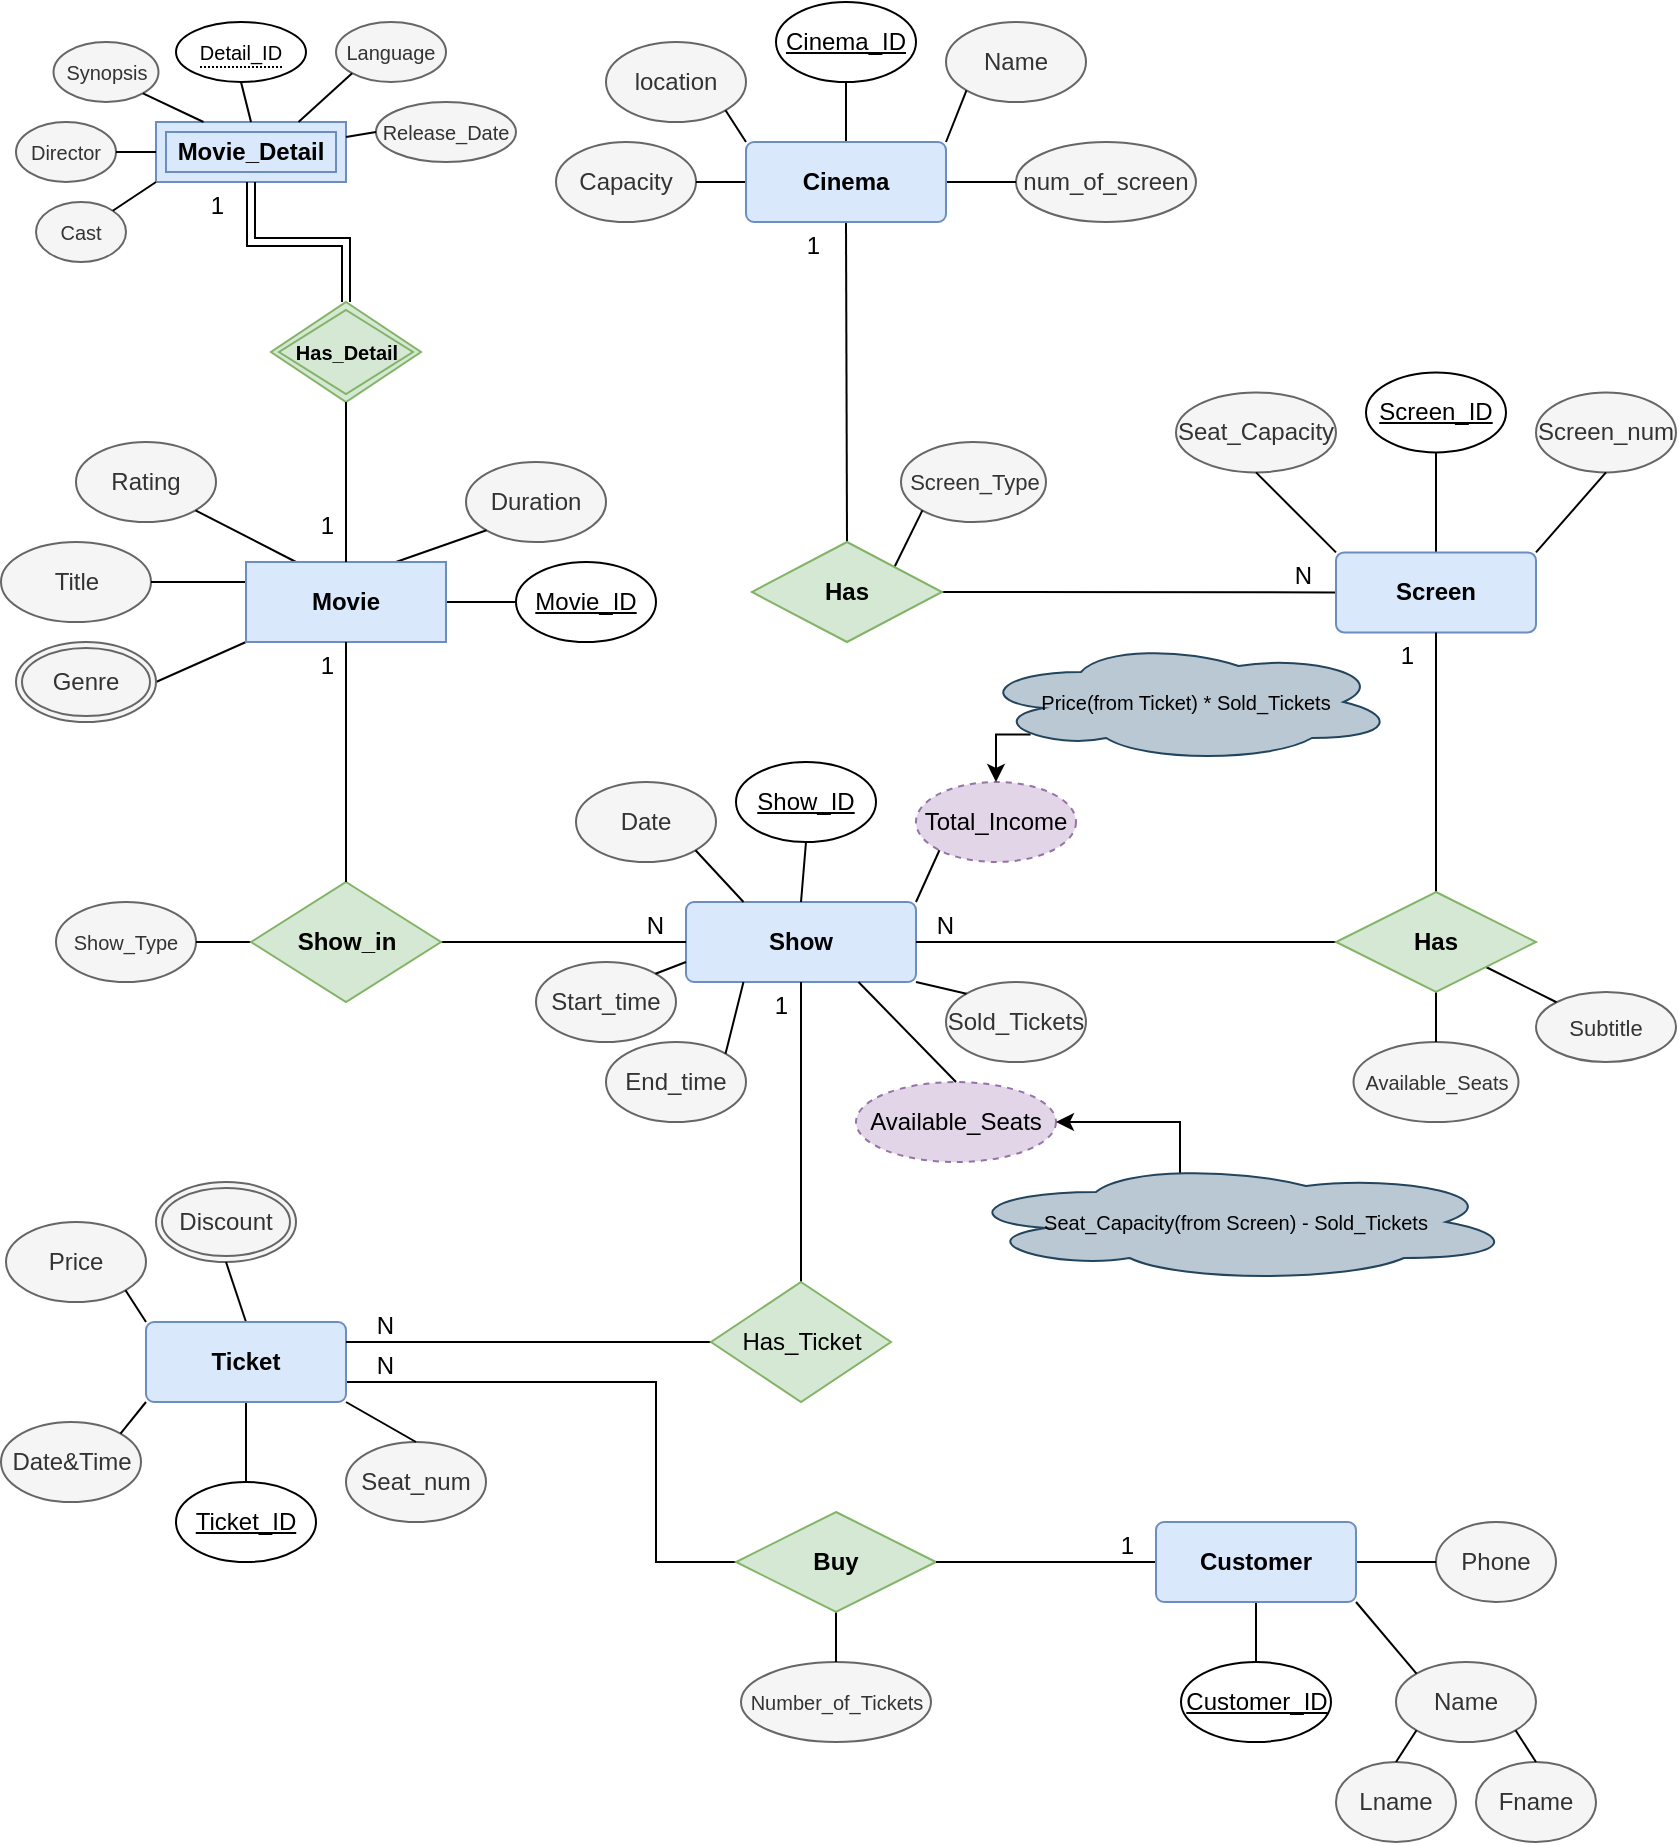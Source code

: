<mxfile version="24.8.4">
  <diagram name="Page-1" id="7yY_kA9gd9Qw0ZEYXvrO">
    <mxGraphModel dx="1615" dy="803" grid="1" gridSize="10" guides="1" tooltips="1" connect="1" arrows="1" fold="1" page="1" pageScale="1" pageWidth="850" pageHeight="1100" math="0" shadow="0">
      <root>
        <mxCell id="0" />
        <mxCell id="1" parent="0" />
        <mxCell id="ie0-aMVQ24yn6wTCqgOi-12" value="Screen_ID" style="ellipse;whiteSpace=wrap;html=1;align=center;fontStyle=4;" parent="1" vertex="1">
          <mxGeometry x="685" y="185.19" width="70" height="40" as="geometry" />
        </mxCell>
        <mxCell id="ie0-aMVQ24yn6wTCqgOi-13" value="Screen_num" style="ellipse;whiteSpace=wrap;html=1;align=center;fillColor=#f5f5f5;strokeColor=#666666;fontColor=#333333;" parent="1" vertex="1">
          <mxGeometry x="770" y="195.19" width="70" height="40" as="geometry" />
        </mxCell>
        <mxCell id="ie0-aMVQ24yn6wTCqgOi-25" value="Seat_Capacity" style="ellipse;whiteSpace=wrap;html=1;align=center;fillColor=#f5f5f5;fontColor=#333333;strokeColor=#666666;" parent="1" vertex="1">
          <mxGeometry x="590" y="195.19" width="80" height="40" as="geometry" />
        </mxCell>
        <mxCell id="ie0-aMVQ24yn6wTCqgOi-28" value="" style="endArrow=none;html=1;rounded=0;exitX=0.5;exitY=1;exitDx=0;exitDy=0;entryX=0.5;entryY=0;entryDx=0;entryDy=0;" parent="1" source="ie0-aMVQ24yn6wTCqgOi-12" target="OuSTgRVaoOre14ZgcIe2-34" edge="1">
          <mxGeometry relative="1" as="geometry">
            <mxPoint x="420" y="355.19" as="sourcePoint" />
            <mxPoint x="720" y="265.19" as="targetPoint" />
          </mxGeometry>
        </mxCell>
        <mxCell id="ie0-aMVQ24yn6wTCqgOi-32" value="" style="endArrow=none;html=1;rounded=0;entryX=0.5;entryY=1;entryDx=0;entryDy=0;exitX=1;exitY=0;exitDx=0;exitDy=0;" parent="1" source="OuSTgRVaoOre14ZgcIe2-34" target="ie0-aMVQ24yn6wTCqgOi-13" edge="1">
          <mxGeometry relative="1" as="geometry">
            <mxPoint x="800" y="275.19" as="sourcePoint" />
            <mxPoint x="580" y="355.19" as="targetPoint" />
          </mxGeometry>
        </mxCell>
        <mxCell id="ie0-aMVQ24yn6wTCqgOi-33" value="" style="endArrow=none;html=1;rounded=0;exitX=0.5;exitY=1;exitDx=0;exitDy=0;entryX=0;entryY=0;entryDx=0;entryDy=0;" parent="1" source="ie0-aMVQ24yn6wTCqgOi-25" target="OuSTgRVaoOre14ZgcIe2-34" edge="1">
          <mxGeometry relative="1" as="geometry">
            <mxPoint x="420" y="355.19" as="sourcePoint" />
            <mxPoint x="630" y="265.19" as="targetPoint" />
          </mxGeometry>
        </mxCell>
        <mxCell id="ie0-aMVQ24yn6wTCqgOi-49" value="Customer_ID" style="ellipse;whiteSpace=wrap;html=1;align=center;fontStyle=4;" parent="1" vertex="1">
          <mxGeometry x="592.5" y="830" width="75" height="40" as="geometry" />
        </mxCell>
        <mxCell id="ie0-aMVQ24yn6wTCqgOi-96" value="Duration" style="ellipse;whiteSpace=wrap;html=1;align=center;fillColor=#f5f5f5;fontColor=#333333;strokeColor=#666666;" parent="1" vertex="1">
          <mxGeometry x="235" y="230" width="70" height="40" as="geometry" />
        </mxCell>
        <mxCell id="ie0-aMVQ24yn6wTCqgOi-97" value="Rating" style="ellipse;whiteSpace=wrap;html=1;align=center;fillColor=#f5f5f5;fontColor=#333333;strokeColor=#666666;" parent="1" vertex="1">
          <mxGeometry x="40" y="220" width="70" height="40" as="geometry" />
        </mxCell>
        <mxCell id="ie0-aMVQ24yn6wTCqgOi-98" value="Movie_ID" style="ellipse;whiteSpace=wrap;html=1;align=center;fontStyle=4;" parent="1" vertex="1">
          <mxGeometry x="260" y="280" width="70" height="40" as="geometry" />
        </mxCell>
        <mxCell id="ie0-aMVQ24yn6wTCqgOi-99" value="Title" style="ellipse;whiteSpace=wrap;html=1;align=center;fillColor=#f5f5f5;strokeColor=#666666;fontColor=#333333;" parent="1" vertex="1">
          <mxGeometry x="2.5" y="270" width="75" height="40" as="geometry" />
        </mxCell>
        <mxCell id="ie0-aMVQ24yn6wTCqgOi-101" value="" style="endArrow=none;html=1;rounded=0;exitX=0;exitY=0.5;exitDx=0;exitDy=0;entryX=1;entryY=0.5;entryDx=0;entryDy=0;" parent="1" source="ie0-aMVQ24yn6wTCqgOi-98" target="OuSTgRVaoOre14ZgcIe2-38" edge="1">
          <mxGeometry relative="1" as="geometry">
            <mxPoint x="310" y="370" as="sourcePoint" />
            <mxPoint x="170" y="270" as="targetPoint" />
          </mxGeometry>
        </mxCell>
        <mxCell id="ie0-aMVQ24yn6wTCqgOi-102" value="" style="endArrow=none;html=1;rounded=0;exitX=0;exitY=1;exitDx=0;exitDy=0;entryX=0.75;entryY=0;entryDx=0;entryDy=0;" parent="1" source="ie0-aMVQ24yn6wTCqgOi-96" target="OuSTgRVaoOre14ZgcIe2-38" edge="1">
          <mxGeometry relative="1" as="geometry">
            <mxPoint x="310" y="370" as="sourcePoint" />
            <mxPoint x="200" y="260" as="targetPoint" />
          </mxGeometry>
        </mxCell>
        <mxCell id="ie0-aMVQ24yn6wTCqgOi-103" value="" style="endArrow=none;html=1;rounded=0;exitX=1;exitY=0.5;exitDx=0;exitDy=0;entryX=0;entryY=1;entryDx=0;entryDy=0;" parent="1" source="46AwzzbZPbfPcskhHzXD-44" target="OuSTgRVaoOre14ZgcIe2-38" edge="1">
          <mxGeometry relative="1" as="geometry">
            <mxPoint x="100" y="340" as="sourcePoint" />
            <mxPoint x="130" y="340" as="targetPoint" />
          </mxGeometry>
        </mxCell>
        <mxCell id="ie0-aMVQ24yn6wTCqgOi-104" value="" style="endArrow=none;html=1;rounded=0;exitX=1;exitY=0.5;exitDx=0;exitDy=0;entryX=0;entryY=0.25;entryDx=0;entryDy=0;" parent="1" source="ie0-aMVQ24yn6wTCqgOi-99" target="OuSTgRVaoOre14ZgcIe2-38" edge="1">
          <mxGeometry relative="1" as="geometry">
            <mxPoint x="310" y="370" as="sourcePoint" />
            <mxPoint x="110" y="300" as="targetPoint" />
          </mxGeometry>
        </mxCell>
        <mxCell id="ie0-aMVQ24yn6wTCqgOi-105" value="" style="endArrow=none;html=1;rounded=0;exitX=1;exitY=1;exitDx=0;exitDy=0;entryX=0.25;entryY=0;entryDx=0;entryDy=0;" parent="1" source="ie0-aMVQ24yn6wTCqgOi-97" target="OuSTgRVaoOre14ZgcIe2-38" edge="1">
          <mxGeometry relative="1" as="geometry">
            <mxPoint x="310" y="370" as="sourcePoint" />
            <mxPoint x="150" y="260" as="targetPoint" />
          </mxGeometry>
        </mxCell>
        <mxCell id="ie0-aMVQ24yn6wTCqgOi-139" value="Name" style="ellipse;whiteSpace=wrap;html=1;align=center;fillColor=#f5f5f5;fontColor=#333333;strokeColor=#666666;" parent="1" vertex="1">
          <mxGeometry x="700" y="830" width="70" height="40" as="geometry" />
        </mxCell>
        <mxCell id="ie0-aMVQ24yn6wTCqgOi-140" style="edgeStyle=orthogonalEdgeStyle;rounded=0;orthogonalLoop=1;jettySize=auto;html=1;exitX=0.5;exitY=1;exitDx=0;exitDy=0;" parent="1" edge="1">
          <mxGeometry relative="1" as="geometry">
            <mxPoint x="630" y="800" as="sourcePoint" />
            <mxPoint x="630" y="800" as="targetPoint" />
          </mxGeometry>
        </mxCell>
        <mxCell id="ie0-aMVQ24yn6wTCqgOi-141" value="" style="endArrow=none;html=1;rounded=0;entryX=0.5;entryY=0;entryDx=0;entryDy=0;exitX=0.5;exitY=1;exitDx=0;exitDy=0;" parent="1" source="OuSTgRVaoOre14ZgcIe2-52" target="ie0-aMVQ24yn6wTCqgOi-49" edge="1">
          <mxGeometry relative="1" as="geometry">
            <mxPoint x="600" y="820" as="sourcePoint" />
            <mxPoint x="637" y="866" as="targetPoint" />
          </mxGeometry>
        </mxCell>
        <mxCell id="ie0-aMVQ24yn6wTCqgOi-142" value="" style="endArrow=none;html=1;rounded=0;entryX=0;entryY=0;entryDx=0;entryDy=0;exitX=1;exitY=1;exitDx=0;exitDy=0;" parent="1" source="OuSTgRVaoOre14ZgcIe2-52" target="ie0-aMVQ24yn6wTCqgOi-139" edge="1">
          <mxGeometry relative="1" as="geometry">
            <mxPoint x="730" y="820" as="sourcePoint" />
            <mxPoint x="737" y="856" as="targetPoint" />
          </mxGeometry>
        </mxCell>
        <mxCell id="ie0-aMVQ24yn6wTCqgOi-143" value="Ticket_ID" style="ellipse;whiteSpace=wrap;html=1;align=center;fontStyle=4;" parent="1" vertex="1">
          <mxGeometry x="90" y="740" width="70" height="40" as="geometry" />
        </mxCell>
        <mxCell id="ie0-aMVQ24yn6wTCqgOi-145" value="Seat_num" style="ellipse;whiteSpace=wrap;html=1;align=center;fillColor=#f5f5f5;fontColor=#333333;strokeColor=#666666;" parent="1" vertex="1">
          <mxGeometry x="175" y="720" width="70" height="40" as="geometry" />
        </mxCell>
        <mxCell id="ie0-aMVQ24yn6wTCqgOi-146" value="Price" style="ellipse;whiteSpace=wrap;html=1;align=center;fillColor=#f5f5f5;fontColor=#333333;strokeColor=#666666;" parent="1" vertex="1">
          <mxGeometry x="5" y="610" width="70" height="40" as="geometry" />
        </mxCell>
        <mxCell id="ie0-aMVQ24yn6wTCqgOi-147" value="" style="endArrow=none;html=1;rounded=0;entryX=0.5;entryY=0;entryDx=0;entryDy=0;exitX=1;exitY=1;exitDx=0;exitDy=0;" parent="1" source="OuSTgRVaoOre14ZgcIe2-42" target="ie0-aMVQ24yn6wTCqgOi-145" edge="1">
          <mxGeometry relative="1" as="geometry">
            <mxPoint x="170" y="710" as="sourcePoint" />
            <mxPoint x="205" y="690" as="targetPoint" />
          </mxGeometry>
        </mxCell>
        <mxCell id="ie0-aMVQ24yn6wTCqgOi-149" value="" style="endArrow=none;html=1;rounded=0;exitX=1;exitY=1;exitDx=0;exitDy=0;entryX=0;entryY=0;entryDx=0;entryDy=0;" parent="1" source="ie0-aMVQ24yn6wTCqgOi-146" target="OuSTgRVaoOre14ZgcIe2-42" edge="1">
          <mxGeometry relative="1" as="geometry">
            <mxPoint x="70" y="650" as="sourcePoint" />
            <mxPoint x="50" y="670" as="targetPoint" />
          </mxGeometry>
        </mxCell>
        <mxCell id="ie0-aMVQ24yn6wTCqgOi-150" value="" style="endArrow=none;html=1;rounded=0;exitX=0.5;exitY=0;exitDx=0;exitDy=0;entryX=0.5;entryY=1;entryDx=0;entryDy=0;" parent="1" source="ie0-aMVQ24yn6wTCqgOi-143" target="OuSTgRVaoOre14ZgcIe2-42" edge="1">
          <mxGeometry relative="1" as="geometry">
            <mxPoint x="45" y="690" as="sourcePoint" />
            <mxPoint x="140" y="710" as="targetPoint" />
          </mxGeometry>
        </mxCell>
        <mxCell id="46AwzzbZPbfPcskhHzXD-2" value="Cinema_ID" style="ellipse;whiteSpace=wrap;html=1;align=center;fontStyle=4;" parent="1" vertex="1">
          <mxGeometry x="390" width="70" height="40" as="geometry" />
        </mxCell>
        <mxCell id="46AwzzbZPbfPcskhHzXD-14" value="&lt;b&gt;Show&lt;/b&gt;" style="rounded=1;arcSize=10;whiteSpace=wrap;html=1;align=center;fillColor=#dae8fc;strokeColor=#6c8ebf;" parent="1" vertex="1">
          <mxGeometry x="345" y="450" width="115" height="40" as="geometry" />
        </mxCell>
        <mxCell id="46AwzzbZPbfPcskhHzXD-15" value="Show_ID" style="ellipse;whiteSpace=wrap;html=1;align=center;fontStyle=4;" parent="1" vertex="1">
          <mxGeometry x="370" y="380" width="70" height="40" as="geometry" />
        </mxCell>
        <mxCell id="46AwzzbZPbfPcskhHzXD-17" value="Date" style="ellipse;whiteSpace=wrap;html=1;align=center;fillColor=#f5f5f5;fontColor=#333333;strokeColor=#666666;" parent="1" vertex="1">
          <mxGeometry x="290" y="390" width="70" height="40" as="geometry" />
        </mxCell>
        <mxCell id="46AwzzbZPbfPcskhHzXD-19" value="Start_time" style="ellipse;whiteSpace=wrap;html=1;align=center;fillColor=#f5f5f5;fontColor=#333333;strokeColor=#666666;" parent="1" vertex="1">
          <mxGeometry x="270" y="480" width="70" height="40" as="geometry" />
        </mxCell>
        <mxCell id="46AwzzbZPbfPcskhHzXD-20" value="" style="endArrow=none;html=1;rounded=0;exitX=1;exitY=0;exitDx=0;exitDy=0;entryX=0;entryY=0.75;entryDx=0;entryDy=0;" parent="1" source="46AwzzbZPbfPcskhHzXD-19" target="46AwzzbZPbfPcskhHzXD-14" edge="1">
          <mxGeometry relative="1" as="geometry">
            <mxPoint x="355" y="520" as="sourcePoint" />
            <mxPoint x="515" y="520" as="targetPoint" />
          </mxGeometry>
        </mxCell>
        <mxCell id="46AwzzbZPbfPcskhHzXD-23" value="" style="endArrow=none;html=1;rounded=0;exitX=1;exitY=1;exitDx=0;exitDy=0;entryX=0.25;entryY=0;entryDx=0;entryDy=0;" parent="1" source="46AwzzbZPbfPcskhHzXD-17" target="46AwzzbZPbfPcskhHzXD-14" edge="1">
          <mxGeometry relative="1" as="geometry">
            <mxPoint x="355" y="520" as="sourcePoint" />
            <mxPoint x="344" y="440" as="targetPoint" />
          </mxGeometry>
        </mxCell>
        <mxCell id="46AwzzbZPbfPcskhHzXD-24" value="" style="endArrow=none;html=1;rounded=0;exitX=0.5;exitY=0;exitDx=0;exitDy=0;entryX=0.5;entryY=1;entryDx=0;entryDy=0;" parent="1" source="46AwzzbZPbfPcskhHzXD-14" target="46AwzzbZPbfPcskhHzXD-15" edge="1">
          <mxGeometry relative="1" as="geometry">
            <mxPoint x="430" y="430" as="sourcePoint" />
            <mxPoint x="480" y="410" as="targetPoint" />
          </mxGeometry>
        </mxCell>
        <mxCell id="46AwzzbZPbfPcskhHzXD-25" value="Name" style="ellipse;whiteSpace=wrap;html=1;align=center;fillColor=#f5f5f5;fontColor=#333333;strokeColor=#666666;" parent="1" vertex="1">
          <mxGeometry x="475" y="10" width="70" height="40" as="geometry" />
        </mxCell>
        <mxCell id="46AwzzbZPbfPcskhHzXD-26" value="location" style="ellipse;whiteSpace=wrap;html=1;align=center;fillColor=#f5f5f5;fontColor=#333333;strokeColor=#666666;" parent="1" vertex="1">
          <mxGeometry x="305" y="20" width="70" height="40" as="geometry" />
        </mxCell>
        <mxCell id="46AwzzbZPbfPcskhHzXD-27" value="num_of_screen" style="ellipse;whiteSpace=wrap;html=1;align=center;fillColor=#f5f5f5;fontColor=#333333;strokeColor=#666666;" parent="1" vertex="1">
          <mxGeometry x="510" y="70" width="90" height="40" as="geometry" />
        </mxCell>
        <mxCell id="46AwzzbZPbfPcskhHzXD-28" value="Capacity" style="ellipse;whiteSpace=wrap;html=1;align=center;fillColor=#f5f5f5;fontColor=#333333;strokeColor=#666666;" parent="1" vertex="1">
          <mxGeometry x="280" y="70" width="70" height="40" as="geometry" />
        </mxCell>
        <mxCell id="46AwzzbZPbfPcskhHzXD-29" value="" style="endArrow=none;html=1;rounded=0;entryX=0;entryY=0.5;entryDx=0;entryDy=0;exitX=1;exitY=0.5;exitDx=0;exitDy=0;" parent="1" source="OuSTgRVaoOre14ZgcIe2-33" target="46AwzzbZPbfPcskhHzXD-27" edge="1">
          <mxGeometry relative="1" as="geometry">
            <mxPoint x="500" y="120" as="sourcePoint" />
            <mxPoint x="480" y="160" as="targetPoint" />
          </mxGeometry>
        </mxCell>
        <mxCell id="46AwzzbZPbfPcskhHzXD-30" value="" style="endArrow=none;html=1;rounded=0;exitX=0;exitY=1;exitDx=0;exitDy=0;entryX=1;entryY=0;entryDx=0;entryDy=0;" parent="1" source="46AwzzbZPbfPcskhHzXD-25" target="OuSTgRVaoOre14ZgcIe2-33" edge="1">
          <mxGeometry relative="1" as="geometry">
            <mxPoint x="315" y="160" as="sourcePoint" />
            <mxPoint x="490" y="80" as="targetPoint" />
          </mxGeometry>
        </mxCell>
        <mxCell id="46AwzzbZPbfPcskhHzXD-31" value="" style="endArrow=none;html=1;rounded=0;exitX=1;exitY=0.5;exitDx=0;exitDy=0;entryX=0;entryY=0.5;entryDx=0;entryDy=0;" parent="1" source="46AwzzbZPbfPcskhHzXD-28" target="OuSTgRVaoOre14ZgcIe2-33" edge="1">
          <mxGeometry relative="1" as="geometry">
            <mxPoint x="320" y="160" as="sourcePoint" />
            <mxPoint x="370" y="110" as="targetPoint" />
          </mxGeometry>
        </mxCell>
        <mxCell id="46AwzzbZPbfPcskhHzXD-32" value="" style="endArrow=none;html=1;rounded=0;exitX=1;exitY=1;exitDx=0;exitDy=0;entryX=0;entryY=0;entryDx=0;entryDy=0;" parent="1" source="46AwzzbZPbfPcskhHzXD-26" target="OuSTgRVaoOre14ZgcIe2-33" edge="1">
          <mxGeometry relative="1" as="geometry">
            <mxPoint x="320" y="160" as="sourcePoint" />
            <mxPoint x="365" y="70" as="targetPoint" />
          </mxGeometry>
        </mxCell>
        <mxCell id="46AwzzbZPbfPcskhHzXD-33" value="" style="endArrow=none;html=1;rounded=0;exitX=0.5;exitY=1;exitDx=0;exitDy=0;entryX=0.5;entryY=0;entryDx=0;entryDy=0;" parent="1" source="46AwzzbZPbfPcskhHzXD-2" target="OuSTgRVaoOre14ZgcIe2-33" edge="1">
          <mxGeometry relative="1" as="geometry">
            <mxPoint x="320" y="160" as="sourcePoint" />
            <mxPoint x="410" y="60" as="targetPoint" />
          </mxGeometry>
        </mxCell>
        <mxCell id="46AwzzbZPbfPcskhHzXD-34" value="End_time" style="ellipse;whiteSpace=wrap;html=1;align=center;fillColor=#f5f5f5;fontColor=#333333;strokeColor=#666666;" parent="1" vertex="1">
          <mxGeometry x="305" y="520" width="70" height="40" as="geometry" />
        </mxCell>
        <mxCell id="46AwzzbZPbfPcskhHzXD-35" value="" style="endArrow=none;html=1;rounded=0;exitX=0.25;exitY=1;exitDx=0;exitDy=0;entryX=1;entryY=0;entryDx=0;entryDy=0;" parent="1" source="46AwzzbZPbfPcskhHzXD-14" target="46AwzzbZPbfPcskhHzXD-34" edge="1">
          <mxGeometry relative="1" as="geometry">
            <mxPoint x="485" y="510" as="sourcePoint" />
            <mxPoint x="525" y="490" as="targetPoint" />
          </mxGeometry>
        </mxCell>
        <mxCell id="46AwzzbZPbfPcskhHzXD-36" value="Date&amp;amp;Time" style="ellipse;whiteSpace=wrap;html=1;align=center;fillColor=#f5f5f5;fontColor=#333333;strokeColor=#666666;" parent="1" vertex="1">
          <mxGeometry x="2.5" y="710" width="70" height="40" as="geometry" />
        </mxCell>
        <mxCell id="46AwzzbZPbfPcskhHzXD-37" value="" style="endArrow=none;html=1;rounded=0;exitX=1;exitY=0;exitDx=0;exitDy=0;entryX=0;entryY=1;entryDx=0;entryDy=0;" parent="1" source="46AwzzbZPbfPcskhHzXD-36" target="OuSTgRVaoOre14ZgcIe2-42" edge="1">
          <mxGeometry relative="1" as="geometry">
            <mxPoint x="40" y="790" as="sourcePoint" />
            <mxPoint x="60" y="690" as="targetPoint" />
          </mxGeometry>
        </mxCell>
        <mxCell id="46AwzzbZPbfPcskhHzXD-38" value="Lname" style="ellipse;whiteSpace=wrap;html=1;align=center;fillColor=#f5f5f5;fontColor=#333333;strokeColor=#666666;" parent="1" vertex="1">
          <mxGeometry x="670" y="880" width="60" height="40" as="geometry" />
        </mxCell>
        <mxCell id="46AwzzbZPbfPcskhHzXD-39" value="Fname" style="ellipse;whiteSpace=wrap;html=1;align=center;fillColor=#f5f5f5;fontColor=#333333;strokeColor=#666666;" parent="1" vertex="1">
          <mxGeometry x="740" y="880" width="60" height="40" as="geometry" />
        </mxCell>
        <mxCell id="46AwzzbZPbfPcskhHzXD-40" value="" style="endArrow=none;html=1;rounded=0;entryX=0.5;entryY=0;entryDx=0;entryDy=0;exitX=0;exitY=1;exitDx=0;exitDy=0;" parent="1" source="ie0-aMVQ24yn6wTCqgOi-139" target="46AwzzbZPbfPcskhHzXD-38" edge="1">
          <mxGeometry relative="1" as="geometry">
            <mxPoint x="690" y="880" as="sourcePoint" />
            <mxPoint x="688" y="910" as="targetPoint" />
          </mxGeometry>
        </mxCell>
        <mxCell id="46AwzzbZPbfPcskhHzXD-41" value="" style="endArrow=none;html=1;rounded=0;entryX=0.5;entryY=0;entryDx=0;entryDy=0;exitX=1;exitY=1;exitDx=0;exitDy=0;" parent="1" source="ie0-aMVQ24yn6wTCqgOi-139" target="46AwzzbZPbfPcskhHzXD-39" edge="1">
          <mxGeometry relative="1" as="geometry">
            <mxPoint x="750" y="890" as="sourcePoint" />
            <mxPoint x="740" y="936" as="targetPoint" />
          </mxGeometry>
        </mxCell>
        <mxCell id="46AwzzbZPbfPcskhHzXD-42" value="Phone" style="ellipse;whiteSpace=wrap;html=1;align=center;fillColor=#f5f5f5;fontColor=#333333;strokeColor=#666666;" parent="1" vertex="1">
          <mxGeometry x="720" y="760" width="60" height="40" as="geometry" />
        </mxCell>
        <mxCell id="46AwzzbZPbfPcskhHzXD-43" value="" style="endArrow=none;html=1;rounded=0;entryX=0;entryY=0.5;entryDx=0;entryDy=0;exitX=1;exitY=0.5;exitDx=0;exitDy=0;" parent="1" source="OuSTgRVaoOre14ZgcIe2-52" target="46AwzzbZPbfPcskhHzXD-42" edge="1">
          <mxGeometry relative="1" as="geometry">
            <mxPoint x="710" y="750" as="sourcePoint" />
            <mxPoint x="740" y="860" as="targetPoint" />
          </mxGeometry>
        </mxCell>
        <mxCell id="46AwzzbZPbfPcskhHzXD-44" value="Genre" style="ellipse;shape=doubleEllipse;margin=3;whiteSpace=wrap;html=1;align=center;fillColor=#f5f5f5;strokeColor=#666666;fontColor=#333333;" parent="1" vertex="1">
          <mxGeometry x="10" y="320" width="70" height="40" as="geometry" />
        </mxCell>
        <mxCell id="46AwzzbZPbfPcskhHzXD-45" value="Discount" style="ellipse;shape=doubleEllipse;margin=3;whiteSpace=wrap;html=1;align=center;fillColor=#f5f5f5;fontColor=#333333;strokeColor=#666666;" parent="1" vertex="1">
          <mxGeometry x="80" y="590" width="70" height="40" as="geometry" />
        </mxCell>
        <mxCell id="46AwzzbZPbfPcskhHzXD-46" value="" style="endArrow=none;html=1;rounded=0;exitX=0.5;exitY=1;exitDx=0;exitDy=0;entryX=0.5;entryY=0;entryDx=0;entryDy=0;" parent="1" source="46AwzzbZPbfPcskhHzXD-45" target="OuSTgRVaoOre14ZgcIe2-42" edge="1">
          <mxGeometry relative="1" as="geometry">
            <mxPoint x="200" y="610" as="sourcePoint" />
            <mxPoint x="140" y="650" as="targetPoint" />
          </mxGeometry>
        </mxCell>
        <mxCell id="46AwzzbZPbfPcskhHzXD-55" value="" style="endArrow=none;html=1;rounded=0;exitX=1;exitY=0.5;exitDx=0;exitDy=0;entryX=0;entryY=0.5;entryDx=0;entryDy=0;" parent="1" source="OuSTgRVaoOre14ZgcIe2-32" target="OuSTgRVaoOre14ZgcIe2-34" edge="1">
          <mxGeometry relative="1" as="geometry">
            <mxPoint x="510" y="310" as="sourcePoint" />
            <mxPoint x="640" y="340" as="targetPoint" />
          </mxGeometry>
        </mxCell>
        <mxCell id="46AwzzbZPbfPcskhHzXD-56" value="N" style="resizable=0;html=1;whiteSpace=wrap;align=right;verticalAlign=bottom;" parent="46AwzzbZPbfPcskhHzXD-55" connectable="0" vertex="1">
          <mxGeometry x="1" relative="1" as="geometry">
            <mxPoint x="-10" as="offset" />
          </mxGeometry>
        </mxCell>
        <mxCell id="46AwzzbZPbfPcskhHzXD-60" value="" style="endArrow=none;html=1;rounded=0;entryX=1;entryY=0.5;entryDx=0;entryDy=0;exitX=0;exitY=0.5;exitDx=0;exitDy=0;" parent="1" source="OuSTgRVaoOre14ZgcIe2-37" target="46AwzzbZPbfPcskhHzXD-14" edge="1">
          <mxGeometry relative="1" as="geometry">
            <mxPoint x="660" y="520" as="sourcePoint" />
            <mxPoint x="670" y="580" as="targetPoint" />
          </mxGeometry>
        </mxCell>
        <mxCell id="46AwzzbZPbfPcskhHzXD-61" value="N" style="resizable=0;html=1;whiteSpace=wrap;align=right;verticalAlign=bottom;" parent="46AwzzbZPbfPcskhHzXD-60" connectable="0" vertex="1">
          <mxGeometry x="1" relative="1" as="geometry">
            <mxPoint x="20" as="offset" />
          </mxGeometry>
        </mxCell>
        <mxCell id="46AwzzbZPbfPcskhHzXD-65" value="" style="endArrow=none;html=1;rounded=0;entryX=0;entryY=0.5;entryDx=0;entryDy=0;exitX=1;exitY=0.5;exitDx=0;exitDy=0;" parent="1" source="OuSTgRVaoOre14ZgcIe2-39" target="46AwzzbZPbfPcskhHzXD-14" edge="1">
          <mxGeometry relative="1" as="geometry">
            <mxPoint x="240" y="460" as="sourcePoint" />
            <mxPoint x="310" y="460" as="targetPoint" />
          </mxGeometry>
        </mxCell>
        <mxCell id="46AwzzbZPbfPcskhHzXD-66" value="N" style="resizable=0;html=1;whiteSpace=wrap;align=right;verticalAlign=bottom;" parent="46AwzzbZPbfPcskhHzXD-65" connectable="0" vertex="1">
          <mxGeometry x="1" relative="1" as="geometry">
            <mxPoint x="-10" as="offset" />
          </mxGeometry>
        </mxCell>
        <mxCell id="46AwzzbZPbfPcskhHzXD-70" value="" style="endArrow=none;html=1;rounded=0;entryX=0.5;entryY=1;entryDx=0;entryDy=0;exitX=0.5;exitY=0;exitDx=0;exitDy=0;" parent="1" source="OuSTgRVaoOre14ZgcIe2-47" target="46AwzzbZPbfPcskhHzXD-14" edge="1">
          <mxGeometry relative="1" as="geometry">
            <mxPoint x="460" y="630" as="sourcePoint" />
            <mxPoint x="400" y="690" as="targetPoint" />
          </mxGeometry>
        </mxCell>
        <mxCell id="46AwzzbZPbfPcskhHzXD-71" value="1" style="resizable=0;html=1;whiteSpace=wrap;align=right;verticalAlign=bottom;" parent="46AwzzbZPbfPcskhHzXD-70" connectable="0" vertex="1">
          <mxGeometry x="1" relative="1" as="geometry">
            <mxPoint x="-5" y="20" as="offset" />
          </mxGeometry>
        </mxCell>
        <mxCell id="ALCv4RVZvyyL87R1NzdM-1" value="" style="endArrow=none;html=1;rounded=0;edgeStyle=elbowEdgeStyle;entryX=1;entryY=0.75;entryDx=0;entryDy=0;exitX=0;exitY=0.5;exitDx=0;exitDy=0;" parent="1" source="OuSTgRVaoOre14ZgcIe2-48" target="OuSTgRVaoOre14ZgcIe2-42" edge="1">
          <mxGeometry relative="1" as="geometry">
            <mxPoint x="340" y="790" as="sourcePoint" />
            <mxPoint x="210" y="700" as="targetPoint" />
            <Array as="points">
              <mxPoint x="330" y="740" />
            </Array>
          </mxGeometry>
        </mxCell>
        <mxCell id="ALCv4RVZvyyL87R1NzdM-2" value="N" style="resizable=0;html=1;whiteSpace=wrap;align=right;verticalAlign=bottom;" parent="ALCv4RVZvyyL87R1NzdM-1" connectable="0" vertex="1">
          <mxGeometry x="1" relative="1" as="geometry">
            <mxPoint x="25" as="offset" />
          </mxGeometry>
        </mxCell>
        <mxCell id="OWeZCn-Pg7OifKyd3cgW-5" value="&lt;font style=&quot;font-size: 11px;&quot;&gt;Screen_Type&lt;/font&gt;" style="ellipse;whiteSpace=wrap;html=1;align=center;fillColor=#f5f5f5;fontColor=#333333;strokeColor=#666666;" parent="1" vertex="1">
          <mxGeometry x="452.5" y="220" width="72.5" height="40" as="geometry" />
        </mxCell>
        <mxCell id="OWeZCn-Pg7OifKyd3cgW-6" value="" style="endArrow=none;html=1;rounded=0;entryX=0;entryY=1;entryDx=0;entryDy=0;exitX=1;exitY=0;exitDx=0;exitDy=0;" parent="1" source="OuSTgRVaoOre14ZgcIe2-32" target="OWeZCn-Pg7OifKyd3cgW-5" edge="1">
          <mxGeometry relative="1" as="geometry">
            <mxPoint x="450" y="270" as="sourcePoint" />
            <mxPoint x="350" y="330" as="targetPoint" />
          </mxGeometry>
        </mxCell>
        <mxCell id="OWeZCn-Pg7OifKyd3cgW-7" value="&lt;font style=&quot;font-size: 10px;&quot;&gt;Available_Seats&lt;/font&gt;" style="ellipse;whiteSpace=wrap;html=1;align=center;fillColor=#f5f5f5;fontColor=#333333;strokeColor=#666666;" parent="1" vertex="1">
          <mxGeometry x="678.75" y="520" width="82.5" height="40" as="geometry" />
        </mxCell>
        <mxCell id="OWeZCn-Pg7OifKyd3cgW-8" value="&lt;font style=&quot;font-size: 11px;&quot;&gt;Subtitle&lt;/font&gt;" style="ellipse;whiteSpace=wrap;html=1;align=center;fillColor=#f5f5f5;fontColor=#333333;strokeColor=#666666;" parent="1" vertex="1">
          <mxGeometry x="770" y="495" width="70" height="35" as="geometry" />
        </mxCell>
        <mxCell id="OWeZCn-Pg7OifKyd3cgW-10" value="" style="endArrow=none;html=1;rounded=0;entryX=0;entryY=0;entryDx=0;entryDy=0;exitX=1;exitY=1;exitDx=0;exitDy=0;" parent="1" source="OuSTgRVaoOre14ZgcIe2-37" target="OWeZCn-Pg7OifKyd3cgW-8" edge="1">
          <mxGeometry relative="1" as="geometry">
            <mxPoint x="750" y="510" as="sourcePoint" />
            <mxPoint x="560" y="470" as="targetPoint" />
          </mxGeometry>
        </mxCell>
        <mxCell id="OWeZCn-Pg7OifKyd3cgW-11" value="" style="endArrow=none;html=1;rounded=0;exitX=0.5;exitY=0;exitDx=0;exitDy=0;entryX=0.5;entryY=1;entryDx=0;entryDy=0;" parent="1" source="OWeZCn-Pg7OifKyd3cgW-7" target="OuSTgRVaoOre14ZgcIe2-37" edge="1">
          <mxGeometry relative="1" as="geometry">
            <mxPoint x="400" y="470" as="sourcePoint" />
            <mxPoint x="720" y="540" as="targetPoint" />
          </mxGeometry>
        </mxCell>
        <mxCell id="OWeZCn-Pg7OifKyd3cgW-12" value="&lt;font style=&quot;font-size: 10px;&quot;&gt;Show_Type&lt;/font&gt;" style="ellipse;whiteSpace=wrap;html=1;align=center;fillColor=#f5f5f5;fontColor=#333333;strokeColor=#666666;" parent="1" vertex="1">
          <mxGeometry x="30" y="450" width="70" height="40" as="geometry" />
        </mxCell>
        <mxCell id="OWeZCn-Pg7OifKyd3cgW-13" value="" style="endArrow=none;html=1;rounded=0;exitX=1;exitY=0.5;exitDx=0;exitDy=0;entryX=0;entryY=0.5;entryDx=0;entryDy=0;" parent="1" source="OWeZCn-Pg7OifKyd3cgW-12" target="OuSTgRVaoOre14ZgcIe2-39" edge="1">
          <mxGeometry relative="1" as="geometry">
            <mxPoint x="370" y="510" as="sourcePoint" />
            <mxPoint x="110" y="470" as="targetPoint" />
          </mxGeometry>
        </mxCell>
        <mxCell id="OWeZCn-Pg7OifKyd3cgW-15" value="&lt;font style=&quot;font-size: 10px;&quot;&gt;Number_of_Tickets&lt;/font&gt;" style="ellipse;whiteSpace=wrap;html=1;align=center;fillColor=#f5f5f5;fontColor=#333333;strokeColor=#666666;" parent="1" vertex="1">
          <mxGeometry x="372.5" y="830" width="95" height="40" as="geometry" />
        </mxCell>
        <mxCell id="OWeZCn-Pg7OifKyd3cgW-16" value="" style="endArrow=none;html=1;rounded=0;entryX=0.5;entryY=1;entryDx=0;entryDy=0;exitX=0.5;exitY=0;exitDx=0;exitDy=0;" parent="1" source="OWeZCn-Pg7OifKyd3cgW-15" target="OuSTgRVaoOre14ZgcIe2-48" edge="1">
          <mxGeometry relative="1" as="geometry">
            <mxPoint x="170" y="850" as="sourcePoint" />
            <mxPoint x="412.5" y="810" as="targetPoint" />
          </mxGeometry>
        </mxCell>
        <mxCell id="OuSTgRVaoOre14ZgcIe2-30" value="" style="endArrow=none;html=1;rounded=0;fontFamily=Helvetica;fontSize=12;fontColor=default;exitX=0.5;exitY=0;exitDx=0;exitDy=0;entryX=0.5;entryY=1;entryDx=0;entryDy=0;" parent="1" source="OuSTgRVaoOre14ZgcIe2-32" target="OuSTgRVaoOre14ZgcIe2-33" edge="1">
          <mxGeometry relative="1" as="geometry">
            <mxPoint x="370" y="270" as="sourcePoint" />
            <mxPoint x="430" y="130" as="targetPoint" />
          </mxGeometry>
        </mxCell>
        <mxCell id="OuSTgRVaoOre14ZgcIe2-31" value="1" style="resizable=0;html=1;whiteSpace=wrap;align=right;verticalAlign=bottom;fillStyle=auto;strokeColor=default;fontFamily=Helvetica;fontSize=12;fontColor=default;fillColor=default;gradientColor=none;" parent="OuSTgRVaoOre14ZgcIe2-30" connectable="0" vertex="1">
          <mxGeometry x="1" relative="1" as="geometry">
            <mxPoint x="-12" y="20" as="offset" />
          </mxGeometry>
        </mxCell>
        <mxCell id="OuSTgRVaoOre14ZgcIe2-32" value="&lt;b&gt;Has&lt;/b&gt;" style="shape=rhombus;perimeter=rhombusPerimeter;whiteSpace=wrap;html=1;align=center;fillStyle=auto;strokeColor=#82b366;verticalAlign=middle;fontFamily=Helvetica;fontSize=12;fillColor=#d5e8d4;" parent="1" vertex="1">
          <mxGeometry x="378" y="270" width="95" height="50" as="geometry" />
        </mxCell>
        <mxCell id="OuSTgRVaoOre14ZgcIe2-33" value="&lt;b&gt;Cinema&lt;/b&gt;" style="rounded=1;arcSize=10;whiteSpace=wrap;html=1;align=center;fillStyle=auto;strokeColor=#6c8ebf;verticalAlign=middle;fontFamily=Helvetica;fontSize=12;fillColor=#dae8fc;" parent="1" vertex="1">
          <mxGeometry x="375" y="70" width="100" height="40" as="geometry" />
        </mxCell>
        <mxCell id="OuSTgRVaoOre14ZgcIe2-34" value="&lt;b&gt;Screen&lt;/b&gt;" style="rounded=1;arcSize=10;whiteSpace=wrap;html=1;align=center;fillStyle=auto;strokeColor=#6c8ebf;verticalAlign=middle;fontFamily=Helvetica;fontSize=12;fillColor=#dae8fc;" parent="1" vertex="1">
          <mxGeometry x="670" y="275.19" width="100" height="40" as="geometry" />
        </mxCell>
        <mxCell id="OuSTgRVaoOre14ZgcIe2-35" value="" style="endArrow=none;html=1;rounded=0;fontFamily=Helvetica;fontSize=12;fontColor=default;entryX=0.5;entryY=1;entryDx=0;entryDy=0;exitX=0.5;exitY=0;exitDx=0;exitDy=0;" parent="1" source="OuSTgRVaoOre14ZgcIe2-37" target="OuSTgRVaoOre14ZgcIe2-34" edge="1">
          <mxGeometry relative="1" as="geometry">
            <mxPoint x="690" y="430" as="sourcePoint" />
            <mxPoint x="580" y="370" as="targetPoint" />
          </mxGeometry>
        </mxCell>
        <mxCell id="OuSTgRVaoOre14ZgcIe2-36" value="1" style="resizable=0;html=1;whiteSpace=wrap;align=right;verticalAlign=bottom;fillStyle=auto;strokeColor=default;fontFamily=Helvetica;fontSize=12;fontColor=default;fillColor=default;gradientColor=none;" parent="OuSTgRVaoOre14ZgcIe2-35" connectable="0" vertex="1">
          <mxGeometry x="1" relative="1" as="geometry">
            <mxPoint x="-10" y="20" as="offset" />
          </mxGeometry>
        </mxCell>
        <mxCell id="OuSTgRVaoOre14ZgcIe2-37" value="&lt;b&gt;Has&lt;/b&gt;" style="shape=rhombus;perimeter=rhombusPerimeter;whiteSpace=wrap;html=1;align=center;fillStyle=auto;strokeColor=#82b366;verticalAlign=middle;fontFamily=Helvetica;fontSize=12;fillColor=#d5e8d4;" parent="1" vertex="1">
          <mxGeometry x="670" y="445" width="100" height="50" as="geometry" />
        </mxCell>
        <mxCell id="OuSTgRVaoOre14ZgcIe2-38" value="&lt;b&gt;Movie&lt;/b&gt;" style="whiteSpace=wrap;html=1;align=center;fillStyle=auto;strokeColor=#6c8ebf;verticalAlign=middle;fontFamily=Helvetica;fontSize=12;fillColor=#dae8fc;" parent="1" vertex="1">
          <mxGeometry x="125" y="280" width="100" height="40" as="geometry" />
        </mxCell>
        <mxCell id="OuSTgRVaoOre14ZgcIe2-39" value="&lt;b&gt;Show_in&lt;/b&gt;" style="shape=rhombus;perimeter=rhombusPerimeter;whiteSpace=wrap;html=1;align=center;fillStyle=auto;strokeColor=#82b366;verticalAlign=middle;fontFamily=Helvetica;fontSize=12;fillColor=#d5e8d4;" parent="1" vertex="1">
          <mxGeometry x="127.5" y="440" width="95" height="60" as="geometry" />
        </mxCell>
        <mxCell id="OuSTgRVaoOre14ZgcIe2-40" value="" style="endArrow=none;html=1;rounded=0;fontFamily=Helvetica;fontSize=12;fontColor=default;exitX=0.5;exitY=0;exitDx=0;exitDy=0;entryX=0.5;entryY=1;entryDx=0;entryDy=0;" parent="1" source="OuSTgRVaoOre14ZgcIe2-39" target="OuSTgRVaoOre14ZgcIe2-38" edge="1">
          <mxGeometry relative="1" as="geometry">
            <mxPoint x="300" y="340" as="sourcePoint" />
            <mxPoint x="460" y="340" as="targetPoint" />
          </mxGeometry>
        </mxCell>
        <mxCell id="OuSTgRVaoOre14ZgcIe2-41" value="1" style="resizable=0;html=1;whiteSpace=wrap;align=right;verticalAlign=bottom;fillStyle=auto;strokeColor=default;fontFamily=Helvetica;fontSize=12;fontColor=default;fillColor=default;gradientColor=none;" parent="OuSTgRVaoOre14ZgcIe2-40" connectable="0" vertex="1">
          <mxGeometry x="1" relative="1" as="geometry">
            <mxPoint x="-5" y="20" as="offset" />
          </mxGeometry>
        </mxCell>
        <mxCell id="OuSTgRVaoOre14ZgcIe2-42" value="&lt;b&gt;Ticket&lt;/b&gt;" style="rounded=1;arcSize=10;whiteSpace=wrap;html=1;align=center;fillStyle=auto;strokeColor=#6c8ebf;verticalAlign=middle;fontFamily=Helvetica;fontSize=12;fillColor=#dae8fc;" parent="1" vertex="1">
          <mxGeometry x="75" y="660" width="100" height="40" as="geometry" />
        </mxCell>
        <mxCell id="OuSTgRVaoOre14ZgcIe2-45" value="" style="endArrow=none;html=1;rounded=0;fontFamily=Helvetica;fontSize=12;fontColor=default;entryX=1;entryY=0.25;entryDx=0;entryDy=0;exitX=0;exitY=0.5;exitDx=0;exitDy=0;" parent="1" source="OuSTgRVaoOre14ZgcIe2-47" target="OuSTgRVaoOre14ZgcIe2-42" edge="1">
          <mxGeometry relative="1" as="geometry">
            <mxPoint x="350" y="690" as="sourcePoint" />
            <mxPoint x="330" y="630" as="targetPoint" />
          </mxGeometry>
        </mxCell>
        <mxCell id="OuSTgRVaoOre14ZgcIe2-46" value="N" style="resizable=0;html=1;whiteSpace=wrap;align=right;verticalAlign=bottom;fillStyle=auto;strokeColor=default;fontFamily=Helvetica;fontSize=12;fontColor=default;fillColor=default;gradientColor=none;" parent="OuSTgRVaoOre14ZgcIe2-45" connectable="0" vertex="1">
          <mxGeometry x="1" relative="1" as="geometry">
            <mxPoint x="25" as="offset" />
          </mxGeometry>
        </mxCell>
        <mxCell id="OuSTgRVaoOre14ZgcIe2-47" value="Has_Ticket" style="shape=rhombus;perimeter=rhombusPerimeter;whiteSpace=wrap;html=1;align=center;fillStyle=auto;strokeColor=#82b366;verticalAlign=middle;fontFamily=Helvetica;fontSize=12;fillColor=#d5e8d4;" parent="1" vertex="1">
          <mxGeometry x="357.5" y="640" width="90" height="60" as="geometry" />
        </mxCell>
        <mxCell id="OuSTgRVaoOre14ZgcIe2-48" value="&lt;b&gt;Buy&lt;/b&gt;" style="shape=rhombus;perimeter=rhombusPerimeter;whiteSpace=wrap;html=1;align=center;fillStyle=auto;strokeColor=#82b366;verticalAlign=middle;fontFamily=Helvetica;fontSize=12;fillColor=#d5e8d4;" parent="1" vertex="1">
          <mxGeometry x="370" y="755" width="100" height="50" as="geometry" />
        </mxCell>
        <mxCell id="OuSTgRVaoOre14ZgcIe2-49" value="" style="endArrow=none;html=1;rounded=0;fontFamily=Helvetica;fontSize=12;fontColor=default;exitX=1;exitY=0.5;exitDx=0;exitDy=0;entryX=0;entryY=0.5;entryDx=0;entryDy=0;" parent="1" source="OuSTgRVaoOre14ZgcIe2-48" target="OuSTgRVaoOre14ZgcIe2-52" edge="1">
          <mxGeometry relative="1" as="geometry">
            <mxPoint x="500" y="780" as="sourcePoint" />
            <mxPoint x="560" y="800" as="targetPoint" />
          </mxGeometry>
        </mxCell>
        <mxCell id="OuSTgRVaoOre14ZgcIe2-50" value="1" style="resizable=0;html=1;whiteSpace=wrap;align=right;verticalAlign=bottom;fillStyle=auto;strokeColor=default;fontFamily=Helvetica;fontSize=12;fontColor=default;fillColor=default;gradientColor=none;" parent="OuSTgRVaoOre14ZgcIe2-49" connectable="0" vertex="1">
          <mxGeometry x="1" relative="1" as="geometry">
            <mxPoint x="-10" as="offset" />
          </mxGeometry>
        </mxCell>
        <mxCell id="OuSTgRVaoOre14ZgcIe2-52" value="&lt;b&gt;Customer&lt;/b&gt;" style="rounded=1;arcSize=10;whiteSpace=wrap;html=1;align=center;fillStyle=auto;strokeColor=#6c8ebf;verticalAlign=middle;fontFamily=Helvetica;fontSize=12;fillColor=#dae8fc;" parent="1" vertex="1">
          <mxGeometry x="580" y="760" width="100" height="40" as="geometry" />
        </mxCell>
        <mxCell id="OuSTgRVaoOre14ZgcIe2-53" value="&lt;b&gt;Movie_Detail&lt;/b&gt;" style="shape=ext;margin=3;double=1;whiteSpace=wrap;html=1;align=center;fillStyle=auto;strokeColor=#6c8ebf;verticalAlign=middle;fontFamily=Helvetica;fontSize=12;fillColor=#dae8fc;" parent="1" vertex="1">
          <mxGeometry x="80" y="60" width="95" height="30" as="geometry" />
        </mxCell>
        <mxCell id="OuSTgRVaoOre14ZgcIe2-54" value="&lt;span style=&quot;border-bottom: 1px dotted&quot;&gt;&lt;font style=&quot;font-size: 10px;&quot;&gt;Detail_ID&lt;/font&gt;&lt;/span&gt;" style="ellipse;whiteSpace=wrap;html=1;align=center;fillStyle=auto;verticalAlign=middle;fontFamily=Helvetica;fontSize=12;" parent="1" vertex="1">
          <mxGeometry x="90" y="10" width="65" height="30" as="geometry" />
        </mxCell>
        <mxCell id="OuSTgRVaoOre14ZgcIe2-56" value="&lt;font style=&quot;font-size: 10px;&quot;&gt;Synopsis&lt;/font&gt;" style="ellipse;whiteSpace=wrap;html=1;align=center;fillStyle=auto;strokeColor=#666666;verticalAlign=middle;fontFamily=Helvetica;fontSize=12;fontColor=#333333;fillColor=#f5f5f5;" parent="1" vertex="1">
          <mxGeometry x="28.75" y="20" width="52.5" height="30" as="geometry" />
        </mxCell>
        <mxCell id="OuSTgRVaoOre14ZgcIe2-57" value="&lt;font style=&quot;font-size: 10px;&quot;&gt;Language&lt;/font&gt;" style="ellipse;whiteSpace=wrap;html=1;align=center;fillStyle=auto;strokeColor=#666666;verticalAlign=middle;fontFamily=Helvetica;fontSize=12;fontColor=#333333;fillColor=#f5f5f5;" parent="1" vertex="1">
          <mxGeometry x="170" y="10" width="55" height="30" as="geometry" />
        </mxCell>
        <mxCell id="OuSTgRVaoOre14ZgcIe2-58" value="&lt;font style=&quot;font-size: 10px;&quot;&gt;Release_Date&lt;/font&gt;" style="ellipse;whiteSpace=wrap;html=1;align=center;fillStyle=auto;strokeColor=#666666;verticalAlign=middle;fontFamily=Helvetica;fontSize=12;fontColor=#333333;fillColor=#f5f5f5;" parent="1" vertex="1">
          <mxGeometry x="190" y="50" width="70" height="30" as="geometry" />
        </mxCell>
        <mxCell id="OuSTgRVaoOre14ZgcIe2-59" value="&lt;font style=&quot;font-size: 10px;&quot;&gt;Director&lt;/font&gt;" style="ellipse;whiteSpace=wrap;html=1;align=center;fillStyle=auto;strokeColor=#666666;verticalAlign=middle;fontFamily=Helvetica;fontSize=12;fontColor=#333333;fillColor=#f5f5f5;" parent="1" vertex="1">
          <mxGeometry x="10" y="60" width="50" height="30" as="geometry" />
        </mxCell>
        <mxCell id="OuSTgRVaoOre14ZgcIe2-60" value="&lt;font style=&quot;font-size: 10px;&quot;&gt;Cast&lt;/font&gt;" style="ellipse;whiteSpace=wrap;html=1;align=center;fillStyle=auto;strokeColor=#666666;verticalAlign=middle;fontFamily=Helvetica;fontSize=12;fontColor=#333333;fillColor=#f5f5f5;" parent="1" vertex="1">
          <mxGeometry x="20" y="100" width="45" height="30" as="geometry" />
        </mxCell>
        <mxCell id="OuSTgRVaoOre14ZgcIe2-61" value="" style="endArrow=none;html=1;rounded=0;fontFamily=Helvetica;fontSize=12;fontColor=default;exitX=1;exitY=0;exitDx=0;exitDy=0;entryX=0;entryY=1;entryDx=0;entryDy=0;" parent="1" source="OuSTgRVaoOre14ZgcIe2-60" target="OuSTgRVaoOre14ZgcIe2-53" edge="1">
          <mxGeometry relative="1" as="geometry">
            <mxPoint x="60" y="110" as="sourcePoint" />
            <mxPoint x="220" y="110" as="targetPoint" />
          </mxGeometry>
        </mxCell>
        <mxCell id="OuSTgRVaoOre14ZgcIe2-62" value="" style="endArrow=none;html=1;rounded=0;fontFamily=Helvetica;fontSize=12;fontColor=default;exitX=0;exitY=1;exitDx=0;exitDy=0;entryX=0.75;entryY=0;entryDx=0;entryDy=0;" parent="1" source="OuSTgRVaoOre14ZgcIe2-57" target="OuSTgRVaoOre14ZgcIe2-53" edge="1">
          <mxGeometry relative="1" as="geometry">
            <mxPoint x="60" y="110" as="sourcePoint" />
            <mxPoint x="220" y="110" as="targetPoint" />
          </mxGeometry>
        </mxCell>
        <mxCell id="OuSTgRVaoOre14ZgcIe2-63" value="" style="endArrow=none;html=1;rounded=0;fontFamily=Helvetica;fontSize=12;fontColor=default;exitX=1;exitY=0.5;exitDx=0;exitDy=0;entryX=0;entryY=0.5;entryDx=0;entryDy=0;" parent="1" source="OuSTgRVaoOre14ZgcIe2-59" target="OuSTgRVaoOre14ZgcIe2-53" edge="1">
          <mxGeometry relative="1" as="geometry">
            <mxPoint x="60" y="110" as="sourcePoint" />
            <mxPoint x="220" y="110" as="targetPoint" />
          </mxGeometry>
        </mxCell>
        <mxCell id="OuSTgRVaoOre14ZgcIe2-64" value="" style="endArrow=none;html=1;rounded=0;fontFamily=Helvetica;fontSize=12;fontColor=default;exitX=1;exitY=1;exitDx=0;exitDy=0;entryX=0.25;entryY=0;entryDx=0;entryDy=0;" parent="1" source="OuSTgRVaoOre14ZgcIe2-56" target="OuSTgRVaoOre14ZgcIe2-53" edge="1">
          <mxGeometry relative="1" as="geometry">
            <mxPoint x="60" y="110" as="sourcePoint" />
            <mxPoint x="220" y="110" as="targetPoint" />
          </mxGeometry>
        </mxCell>
        <mxCell id="OuSTgRVaoOre14ZgcIe2-65" value="" style="endArrow=none;html=1;rounded=0;fontFamily=Helvetica;fontSize=12;fontColor=default;entryX=0;entryY=0.5;entryDx=0;entryDy=0;exitX=1;exitY=0.25;exitDx=0;exitDy=0;" parent="1" source="OuSTgRVaoOre14ZgcIe2-53" target="OuSTgRVaoOre14ZgcIe2-58" edge="1">
          <mxGeometry relative="1" as="geometry">
            <mxPoint x="60" y="110" as="sourcePoint" />
            <mxPoint x="220" y="110" as="targetPoint" />
          </mxGeometry>
        </mxCell>
        <mxCell id="OuSTgRVaoOre14ZgcIe2-66" value="" style="endArrow=none;html=1;rounded=0;fontFamily=Helvetica;fontSize=12;fontColor=default;exitX=0.5;exitY=1;exitDx=0;exitDy=0;entryX=0.5;entryY=0;entryDx=0;entryDy=0;" parent="1" source="OuSTgRVaoOre14ZgcIe2-54" target="OuSTgRVaoOre14ZgcIe2-53" edge="1">
          <mxGeometry relative="1" as="geometry">
            <mxPoint x="60" y="110" as="sourcePoint" />
            <mxPoint x="220" y="110" as="targetPoint" />
          </mxGeometry>
        </mxCell>
        <mxCell id="OuSTgRVaoOre14ZgcIe2-67" value="&lt;font style=&quot;font-size: 10px;&quot;&gt;&lt;b&gt;Has_Detail&lt;/b&gt;&lt;/font&gt;" style="shape=rhombus;double=1;perimeter=rhombusPerimeter;whiteSpace=wrap;html=1;align=center;fillStyle=auto;strokeColor=#82b366;verticalAlign=middle;fontFamily=Helvetica;fontSize=12;fillColor=#d5e8d4;" parent="1" vertex="1">
          <mxGeometry x="137.5" y="150" width="75" height="50" as="geometry" />
        </mxCell>
        <mxCell id="OuSTgRVaoOre14ZgcIe2-70" value="" style="shape=link;html=1;rounded=0;fontFamily=Helvetica;fontSize=12;fontColor=default;entryX=0.5;entryY=1;entryDx=0;entryDy=0;exitX=0.5;exitY=0;exitDx=0;exitDy=0;edgeStyle=elbowEdgeStyle;elbow=vertical;" parent="1" source="OuSTgRVaoOre14ZgcIe2-67" target="OuSTgRVaoOre14ZgcIe2-53" edge="1">
          <mxGeometry relative="1" as="geometry">
            <mxPoint x="160" y="220" as="sourcePoint" />
            <mxPoint x="320" y="220" as="targetPoint" />
          </mxGeometry>
        </mxCell>
        <mxCell id="OuSTgRVaoOre14ZgcIe2-71" value="1" style="resizable=0;html=1;whiteSpace=wrap;align=right;verticalAlign=bottom;fillStyle=auto;strokeColor=default;fontFamily=Helvetica;fontSize=12;fontColor=default;fillColor=default;gradientColor=none;" parent="OuSTgRVaoOre14ZgcIe2-70" connectable="0" vertex="1">
          <mxGeometry x="1" relative="1" as="geometry">
            <mxPoint x="-12" y="20" as="offset" />
          </mxGeometry>
        </mxCell>
        <mxCell id="OuSTgRVaoOre14ZgcIe2-72" value="" style="endArrow=none;html=1;rounded=0;fontFamily=Helvetica;fontSize=12;fontColor=default;exitX=0.5;exitY=1;exitDx=0;exitDy=0;entryX=0.5;entryY=0;entryDx=0;entryDy=0;" parent="1" source="OuSTgRVaoOre14ZgcIe2-67" target="OuSTgRVaoOre14ZgcIe2-38" edge="1">
          <mxGeometry relative="1" as="geometry">
            <mxPoint x="160" y="220" as="sourcePoint" />
            <mxPoint x="190" y="230" as="targetPoint" />
          </mxGeometry>
        </mxCell>
        <mxCell id="OuSTgRVaoOre14ZgcIe2-73" value="1" style="resizable=0;html=1;whiteSpace=wrap;align=right;verticalAlign=bottom;fillStyle=auto;strokeColor=default;fontFamily=Helvetica;fontSize=12;fontColor=default;fillColor=default;gradientColor=none;" parent="OuSTgRVaoOre14ZgcIe2-72" connectable="0" vertex="1">
          <mxGeometry x="1" relative="1" as="geometry">
            <mxPoint x="-5" y="-10" as="offset" />
          </mxGeometry>
        </mxCell>
        <mxCell id="OuSTgRVaoOre14ZgcIe2-74" value="Total_Income" style="ellipse;whiteSpace=wrap;html=1;align=center;dashed=1;fillStyle=auto;strokeColor=#9673a6;verticalAlign=middle;fontFamily=Helvetica;fontSize=12;fillColor=#e1d5e7;" parent="1" vertex="1">
          <mxGeometry x="460" y="390" width="80" height="40" as="geometry" />
        </mxCell>
        <mxCell id="OuSTgRVaoOre14ZgcIe2-75" value="" style="endArrow=none;html=1;rounded=0;fontFamily=Helvetica;fontSize=12;fontColor=default;entryX=0;entryY=1;entryDx=0;entryDy=0;exitX=1;exitY=0;exitDx=0;exitDy=0;" parent="1" source="46AwzzbZPbfPcskhHzXD-14" target="OuSTgRVaoOre14ZgcIe2-74" edge="1">
          <mxGeometry relative="1" as="geometry">
            <mxPoint x="300" y="520" as="sourcePoint" />
            <mxPoint x="460" y="520" as="targetPoint" />
          </mxGeometry>
        </mxCell>
        <mxCell id="OuSTgRVaoOre14ZgcIe2-76" value="Sold_Tickets" style="ellipse;whiteSpace=wrap;html=1;align=center;fillColor=#f5f5f5;fontColor=#333333;strokeColor=#666666;" parent="1" vertex="1">
          <mxGeometry x="475" y="490" width="70" height="40" as="geometry" />
        </mxCell>
        <mxCell id="OuSTgRVaoOre14ZgcIe2-78" value="" style="endArrow=none;html=1;rounded=0;fontFamily=Helvetica;fontSize=12;fontColor=default;entryX=1;entryY=1;entryDx=0;entryDy=0;exitX=0;exitY=0;exitDx=0;exitDy=0;" parent="1" source="OuSTgRVaoOre14ZgcIe2-76" target="46AwzzbZPbfPcskhHzXD-14" edge="1">
          <mxGeometry relative="1" as="geometry">
            <mxPoint x="300" y="530" as="sourcePoint" />
            <mxPoint x="460" y="530" as="targetPoint" />
          </mxGeometry>
        </mxCell>
        <mxCell id="OuSTgRVaoOre14ZgcIe2-87" style="edgeStyle=orthogonalEdgeStyle;rounded=0;orthogonalLoop=1;jettySize=auto;html=1;exitX=0.13;exitY=0.77;exitDx=0;exitDy=0;exitPerimeter=0;entryX=0.5;entryY=0;entryDx=0;entryDy=0;fontFamily=Helvetica;fontSize=12;fontColor=default;" parent="1" source="OuSTgRVaoOre14ZgcIe2-79" target="OuSTgRVaoOre14ZgcIe2-74" edge="1">
          <mxGeometry relative="1" as="geometry" />
        </mxCell>
        <mxCell id="OuSTgRVaoOre14ZgcIe2-79" value="&lt;font style=&quot;font-size: 10px;&quot;&gt;Price(from Ticket) * Sold_Tickets&lt;/font&gt;" style="ellipse;shape=cloud;whiteSpace=wrap;html=1;align=center;fillStyle=auto;strokeColor=#23445d;verticalAlign=middle;fontFamily=Helvetica;fontSize=12;fillColor=#bac8d3;" parent="1" vertex="1">
          <mxGeometry x="490" y="320" width="210" height="60" as="geometry" />
        </mxCell>
        <mxCell id="OuSTgRVaoOre14ZgcIe2-81" value="Available_Seats" style="ellipse;whiteSpace=wrap;html=1;align=center;dashed=1;fillStyle=auto;strokeColor=#9673a6;verticalAlign=middle;fontFamily=Helvetica;fontSize=12;fillColor=#e1d5e7;" parent="1" vertex="1">
          <mxGeometry x="430" y="540" width="100" height="40" as="geometry" />
        </mxCell>
        <mxCell id="OuSTgRVaoOre14ZgcIe2-82" value="" style="endArrow=none;html=1;rounded=0;fontFamily=Helvetica;fontSize=12;fontColor=default;exitX=0.75;exitY=1;exitDx=0;exitDy=0;entryX=0.5;entryY=0;entryDx=0;entryDy=0;" parent="1" source="46AwzzbZPbfPcskhHzXD-14" target="OuSTgRVaoOre14ZgcIe2-81" edge="1">
          <mxGeometry relative="1" as="geometry">
            <mxPoint x="390" y="450" as="sourcePoint" />
            <mxPoint x="550" y="450" as="targetPoint" />
          </mxGeometry>
        </mxCell>
        <mxCell id="OuSTgRVaoOre14ZgcIe2-84" style="edgeStyle=orthogonalEdgeStyle;rounded=0;orthogonalLoop=1;jettySize=auto;html=1;exitX=0.4;exitY=0.1;exitDx=0;exitDy=0;exitPerimeter=0;entryX=1;entryY=0.5;entryDx=0;entryDy=0;fontFamily=Helvetica;fontSize=12;fontColor=default;" parent="1" source="OuSTgRVaoOre14ZgcIe2-83" target="OuSTgRVaoOre14ZgcIe2-81" edge="1">
          <mxGeometry relative="1" as="geometry" />
        </mxCell>
        <mxCell id="OuSTgRVaoOre14ZgcIe2-83" value="&lt;span style=&quot;font-size: 10px;&quot;&gt;Seat_Capacity(from Screen) - Sold_Tickets&lt;/span&gt;" style="ellipse;shape=cloud;whiteSpace=wrap;html=1;align=center;fillStyle=auto;verticalAlign=middle;fontFamily=Helvetica;fontSize=12;fillColor=#bac8d3;strokeColor=#23445d;" parent="1" vertex="1">
          <mxGeometry x="480" y="580" width="280" height="60" as="geometry" />
        </mxCell>
      </root>
    </mxGraphModel>
  </diagram>
</mxfile>
